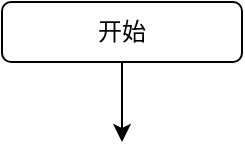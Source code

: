 <mxfile version="21.6.2" type="github">
  <diagram name="Page-1" id="-8qAUDSCcn36FpitHiww">
    <mxGraphModel dx="1434" dy="756" grid="1" gridSize="10" guides="1" tooltips="1" connect="1" arrows="1" fold="1" page="1" pageScale="1" pageWidth="827" pageHeight="1169" math="0" shadow="0">
      <root>
        <mxCell id="0" />
        <mxCell id="1" parent="0" />
        <mxCell id="v0NQ6IL76yMGGseSPTS2-2" style="edgeStyle=orthogonalEdgeStyle;rounded=0;orthogonalLoop=1;jettySize=auto;html=1;exitX=0.5;exitY=1;exitDx=0;exitDy=0;" edge="1" parent="1" source="v0NQ6IL76yMGGseSPTS2-1">
          <mxGeometry relative="1" as="geometry">
            <mxPoint x="340" y="90" as="targetPoint" />
          </mxGeometry>
        </mxCell>
        <mxCell id="v0NQ6IL76yMGGseSPTS2-1" value="开始" style="rounded=1;whiteSpace=wrap;html=1;" vertex="1" parent="1">
          <mxGeometry x="280" y="20" width="120" height="30" as="geometry" />
        </mxCell>
      </root>
    </mxGraphModel>
  </diagram>
</mxfile>

